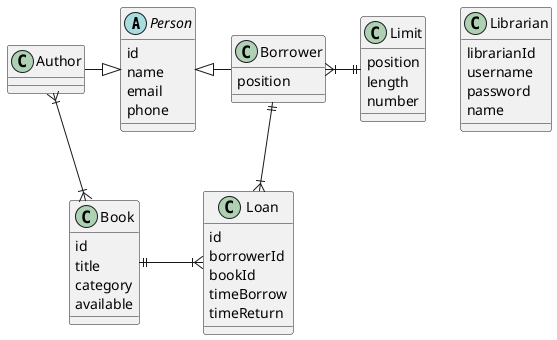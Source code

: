 @startuml
'https://plantuml.com/class-diagram

abstract class Person {
    id
    name
    email
    phone
}
class Borrower {
    position
}
class Author

class Book {
    id
    title
    category
    available
}


class Loan {
    id
    borrowerId
    bookId
    timeBorrow
    timeReturn
}

class Limit {
    position
    length
    number
}

class Librarian {
    librarianId
    username
    password
    name
}

Person <|-r- Borrower
Person <|-l- Author

Author }|--|{ Book

Loan }|-u-|| Borrower
Loan }|-l-|| Book

Borrower }|-|| Limit

@enduml